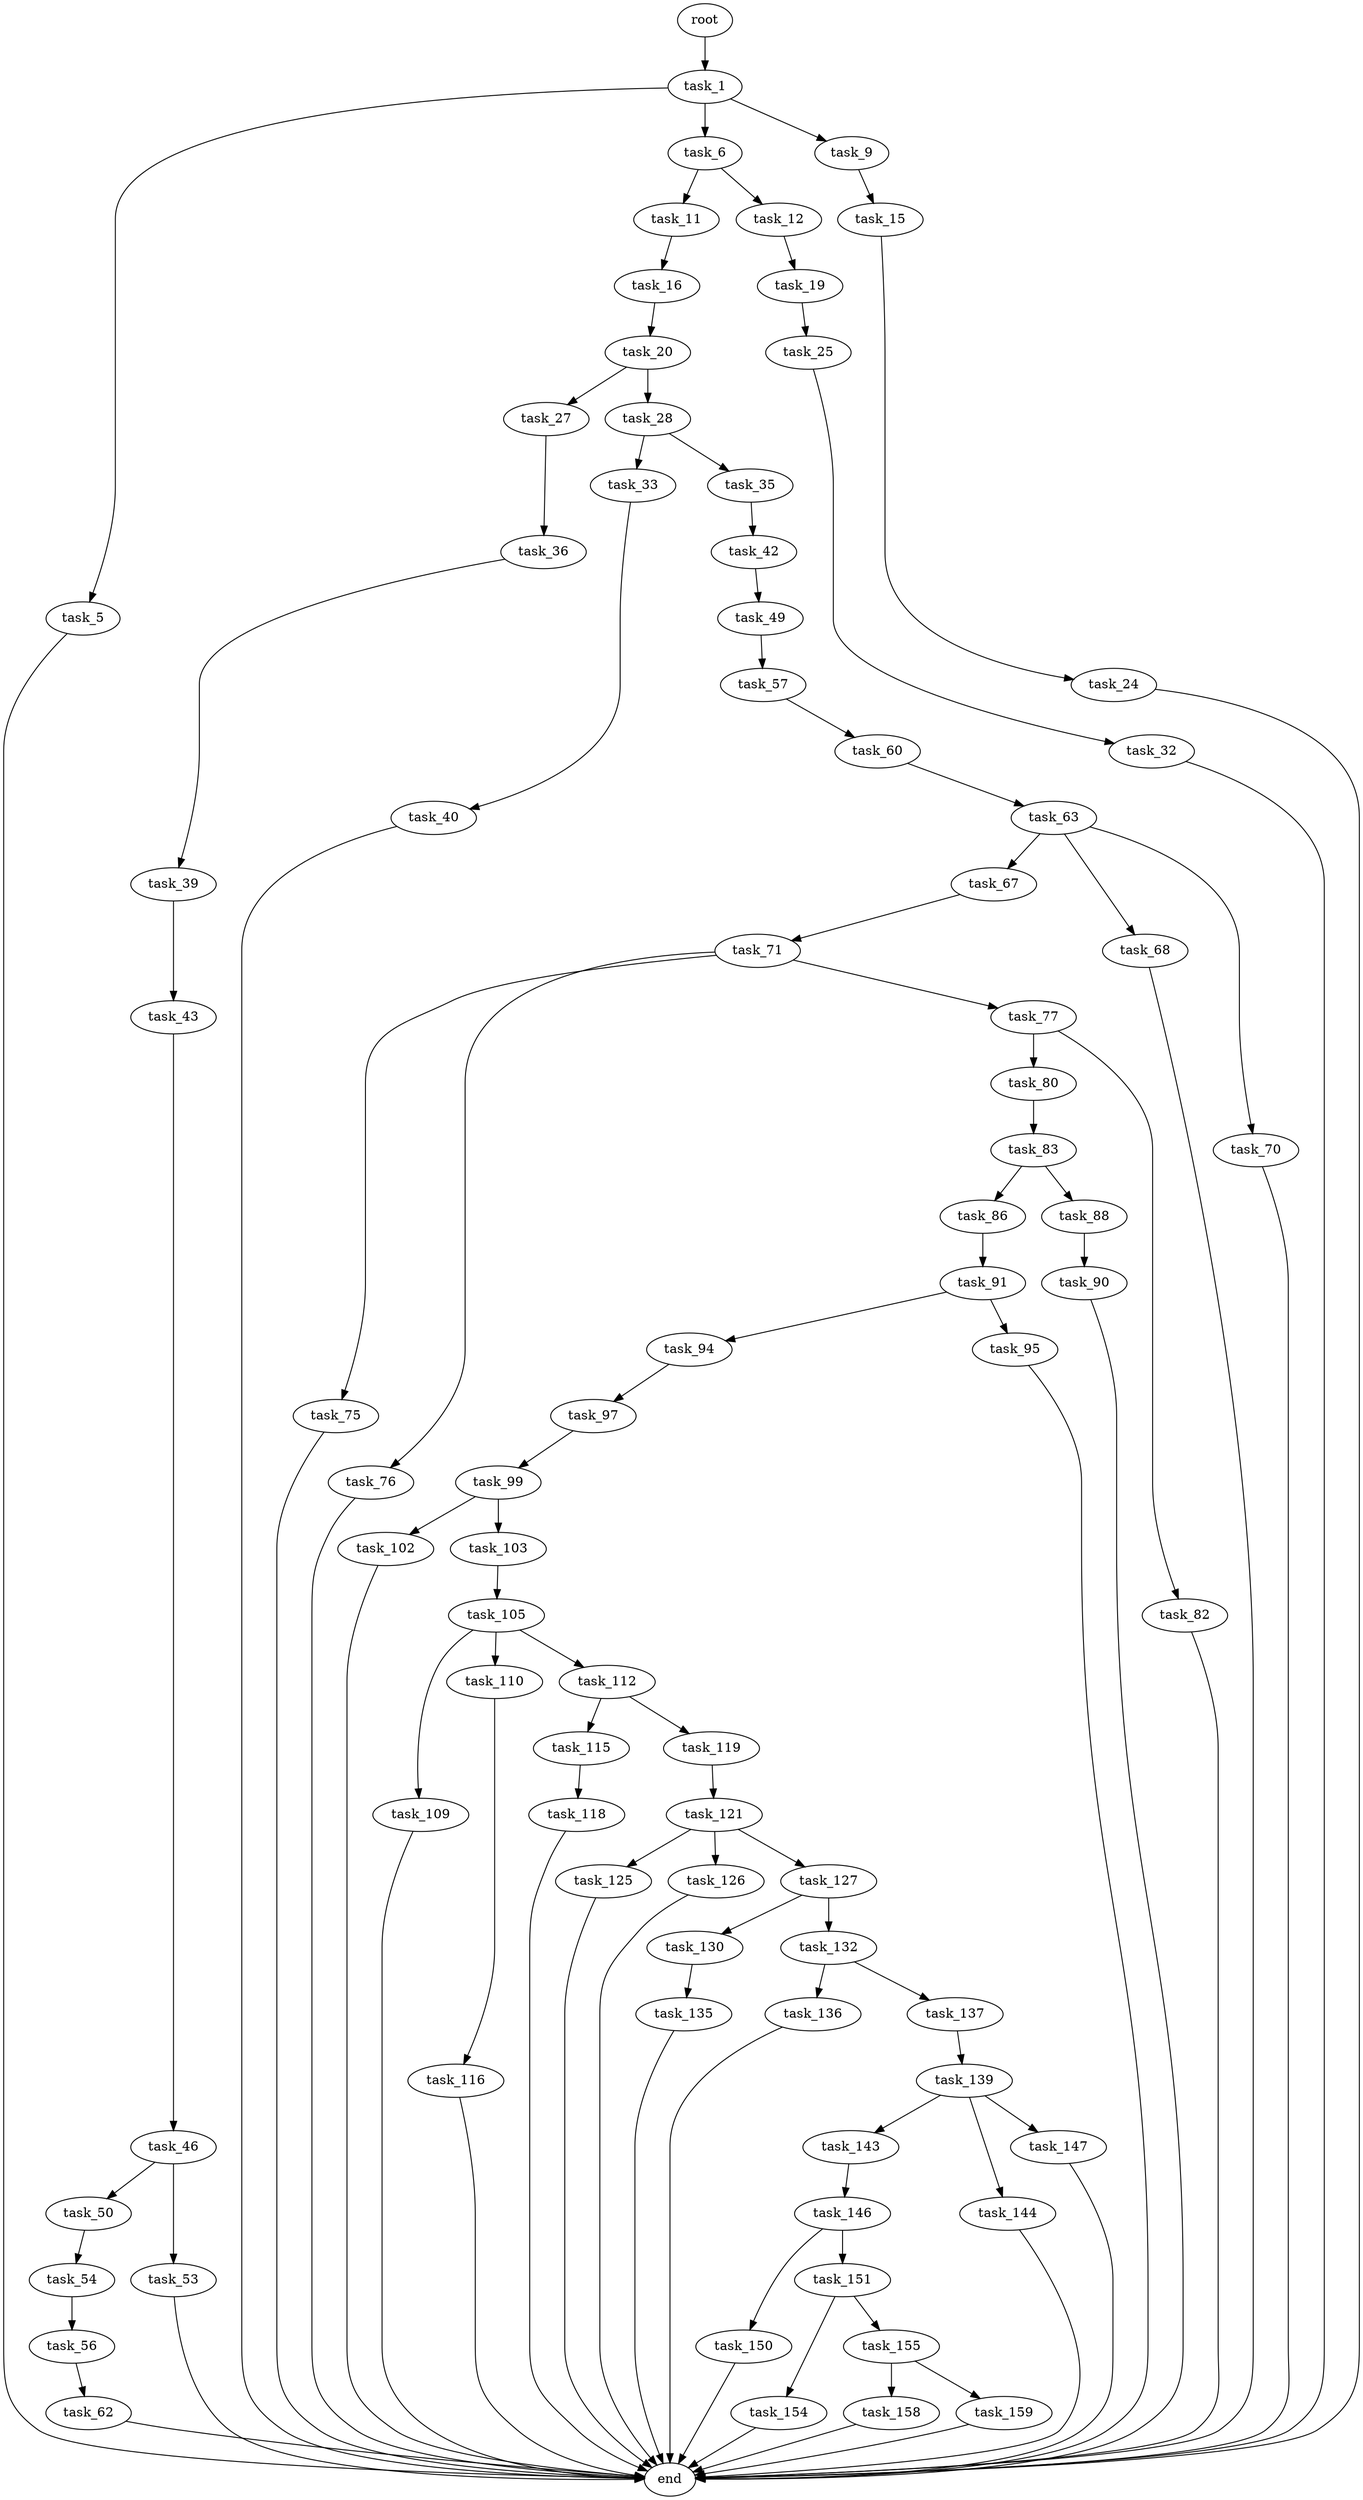 digraph G {
  root [size="0.000000"];
  task_1 [size="549755813888.000000"];
  task_5 [size="8589934592.000000"];
  task_6 [size="813931086414.000000"];
  task_9 [size="549755813888.000000"];
  end [size="0.000000"];
  task_11 [size="44471905232.000000"];
  task_12 [size="288675580972.000000"];
  task_15 [size="9624988933.000000"];
  task_16 [size="231928233984.000000"];
  task_19 [size="31543153378.000000"];
  task_24 [size="11177403940.000000"];
  task_20 [size="136665877089.000000"];
  task_25 [size="782757789696.000000"];
  task_27 [size="5962433933.000000"];
  task_28 [size="549755813888.000000"];
  task_32 [size="766646690732.000000"];
  task_36 [size="39191093055.000000"];
  task_33 [size="8589934592.000000"];
  task_35 [size="782757789696.000000"];
  task_40 [size="16504976992.000000"];
  task_42 [size="195270363987.000000"];
  task_39 [size="16126592088.000000"];
  task_43 [size="1318048223192.000000"];
  task_49 [size="20728571581.000000"];
  task_46 [size="134217728000.000000"];
  task_50 [size="151122647686.000000"];
  task_53 [size="28321253888.000000"];
  task_57 [size="500391139597.000000"];
  task_54 [size="269808540041.000000"];
  task_56 [size="88689202134.000000"];
  task_62 [size="3947456564.000000"];
  task_60 [size="331662468273.000000"];
  task_63 [size="7231515616.000000"];
  task_67 [size="1073741824000.000000"];
  task_68 [size="985647844.000000"];
  task_70 [size="30717847654.000000"];
  task_71 [size="34347319304.000000"];
  task_75 [size="311727435376.000000"];
  task_76 [size="10529301919.000000"];
  task_77 [size="1082163126286.000000"];
  task_80 [size="146364878550.000000"];
  task_82 [size="627938747458.000000"];
  task_83 [size="231928233984.000000"];
  task_86 [size="68719476736.000000"];
  task_88 [size="31033771936.000000"];
  task_91 [size="231928233984.000000"];
  task_90 [size="3241553266.000000"];
  task_94 [size="1908246310.000000"];
  task_95 [size="334175795774.000000"];
  task_97 [size="368293445632.000000"];
  task_99 [size="8589934592.000000"];
  task_102 [size="68719476736.000000"];
  task_103 [size="179770929012.000000"];
  task_105 [size="260716774669.000000"];
  task_109 [size="44538099000.000000"];
  task_110 [size="68719476736.000000"];
  task_112 [size="738335784836.000000"];
  task_116 [size="173542781585.000000"];
  task_115 [size="2775810451.000000"];
  task_119 [size="1314737382520.000000"];
  task_118 [size="368293445632.000000"];
  task_121 [size="134217728000.000000"];
  task_125 [size="8589934592.000000"];
  task_126 [size="1231215388887.000000"];
  task_127 [size="127214268386.000000"];
  task_130 [size="855507220196.000000"];
  task_132 [size="368293445632.000000"];
  task_135 [size="4000885379.000000"];
  task_136 [size="207700045748.000000"];
  task_137 [size="549755813888.000000"];
  task_139 [size="199533485710.000000"];
  task_143 [size="13091542370.000000"];
  task_144 [size="13715724690.000000"];
  task_147 [size="28991029248.000000"];
  task_146 [size="4853066152.000000"];
  task_150 [size="4739819205.000000"];
  task_151 [size="7752799038.000000"];
  task_154 [size="28991029248.000000"];
  task_155 [size="31802511306.000000"];
  task_158 [size="1073741824000.000000"];
  task_159 [size="184694032008.000000"];

  root -> task_1 [size="1.000000"];
  task_1 -> task_5 [size="536870912.000000"];
  task_1 -> task_6 [size="536870912.000000"];
  task_1 -> task_9 [size="536870912.000000"];
  task_5 -> end [size="1.000000"];
  task_6 -> task_11 [size="838860800.000000"];
  task_6 -> task_12 [size="838860800.000000"];
  task_9 -> task_15 [size="536870912.000000"];
  task_11 -> task_16 [size="75497472.000000"];
  task_12 -> task_19 [size="411041792.000000"];
  task_15 -> task_24 [size="209715200.000000"];
  task_16 -> task_20 [size="301989888.000000"];
  task_19 -> task_25 [size="33554432.000000"];
  task_24 -> end [size="1.000000"];
  task_20 -> task_27 [size="209715200.000000"];
  task_20 -> task_28 [size="209715200.000000"];
  task_25 -> task_32 [size="679477248.000000"];
  task_27 -> task_36 [size="134217728.000000"];
  task_28 -> task_33 [size="536870912.000000"];
  task_28 -> task_35 [size="536870912.000000"];
  task_32 -> end [size="1.000000"];
  task_36 -> task_39 [size="679477248.000000"];
  task_33 -> task_40 [size="33554432.000000"];
  task_35 -> task_42 [size="679477248.000000"];
  task_40 -> end [size="1.000000"];
  task_42 -> task_49 [size="301989888.000000"];
  task_39 -> task_43 [size="838860800.000000"];
  task_43 -> task_46 [size="838860800.000000"];
  task_49 -> task_57 [size="33554432.000000"];
  task_46 -> task_50 [size="209715200.000000"];
  task_46 -> task_53 [size="209715200.000000"];
  task_50 -> task_54 [size="301989888.000000"];
  task_53 -> end [size="1.000000"];
  task_57 -> task_60 [size="411041792.000000"];
  task_54 -> task_56 [size="209715200.000000"];
  task_56 -> task_62 [size="75497472.000000"];
  task_62 -> end [size="1.000000"];
  task_60 -> task_63 [size="301989888.000000"];
  task_63 -> task_67 [size="301989888.000000"];
  task_63 -> task_68 [size="301989888.000000"];
  task_63 -> task_70 [size="301989888.000000"];
  task_67 -> task_71 [size="838860800.000000"];
  task_68 -> end [size="1.000000"];
  task_70 -> end [size="1.000000"];
  task_71 -> task_75 [size="536870912.000000"];
  task_71 -> task_76 [size="536870912.000000"];
  task_71 -> task_77 [size="536870912.000000"];
  task_75 -> end [size="1.000000"];
  task_76 -> end [size="1.000000"];
  task_77 -> task_80 [size="838860800.000000"];
  task_77 -> task_82 [size="838860800.000000"];
  task_80 -> task_83 [size="301989888.000000"];
  task_82 -> end [size="1.000000"];
  task_83 -> task_86 [size="301989888.000000"];
  task_83 -> task_88 [size="301989888.000000"];
  task_86 -> task_91 [size="134217728.000000"];
  task_88 -> task_90 [size="75497472.000000"];
  task_91 -> task_94 [size="301989888.000000"];
  task_91 -> task_95 [size="301989888.000000"];
  task_90 -> end [size="1.000000"];
  task_94 -> task_97 [size="33554432.000000"];
  task_95 -> end [size="1.000000"];
  task_97 -> task_99 [size="411041792.000000"];
  task_99 -> task_102 [size="33554432.000000"];
  task_99 -> task_103 [size="33554432.000000"];
  task_102 -> end [size="1.000000"];
  task_103 -> task_105 [size="134217728.000000"];
  task_105 -> task_109 [size="679477248.000000"];
  task_105 -> task_110 [size="679477248.000000"];
  task_105 -> task_112 [size="679477248.000000"];
  task_109 -> end [size="1.000000"];
  task_110 -> task_116 [size="134217728.000000"];
  task_112 -> task_115 [size="536870912.000000"];
  task_112 -> task_119 [size="536870912.000000"];
  task_116 -> end [size="1.000000"];
  task_115 -> task_118 [size="75497472.000000"];
  task_119 -> task_121 [size="838860800.000000"];
  task_118 -> end [size="1.000000"];
  task_121 -> task_125 [size="209715200.000000"];
  task_121 -> task_126 [size="209715200.000000"];
  task_121 -> task_127 [size="209715200.000000"];
  task_125 -> end [size="1.000000"];
  task_126 -> end [size="1.000000"];
  task_127 -> task_130 [size="209715200.000000"];
  task_127 -> task_132 [size="209715200.000000"];
  task_130 -> task_135 [size="679477248.000000"];
  task_132 -> task_136 [size="411041792.000000"];
  task_132 -> task_137 [size="411041792.000000"];
  task_135 -> end [size="1.000000"];
  task_136 -> end [size="1.000000"];
  task_137 -> task_139 [size="536870912.000000"];
  task_139 -> task_143 [size="209715200.000000"];
  task_139 -> task_144 [size="209715200.000000"];
  task_139 -> task_147 [size="209715200.000000"];
  task_143 -> task_146 [size="209715200.000000"];
  task_144 -> end [size="1.000000"];
  task_147 -> end [size="1.000000"];
  task_146 -> task_150 [size="134217728.000000"];
  task_146 -> task_151 [size="134217728.000000"];
  task_150 -> end [size="1.000000"];
  task_151 -> task_154 [size="838860800.000000"];
  task_151 -> task_155 [size="838860800.000000"];
  task_154 -> end [size="1.000000"];
  task_155 -> task_158 [size="679477248.000000"];
  task_155 -> task_159 [size="679477248.000000"];
  task_158 -> end [size="1.000000"];
  task_159 -> end [size="1.000000"];
}
